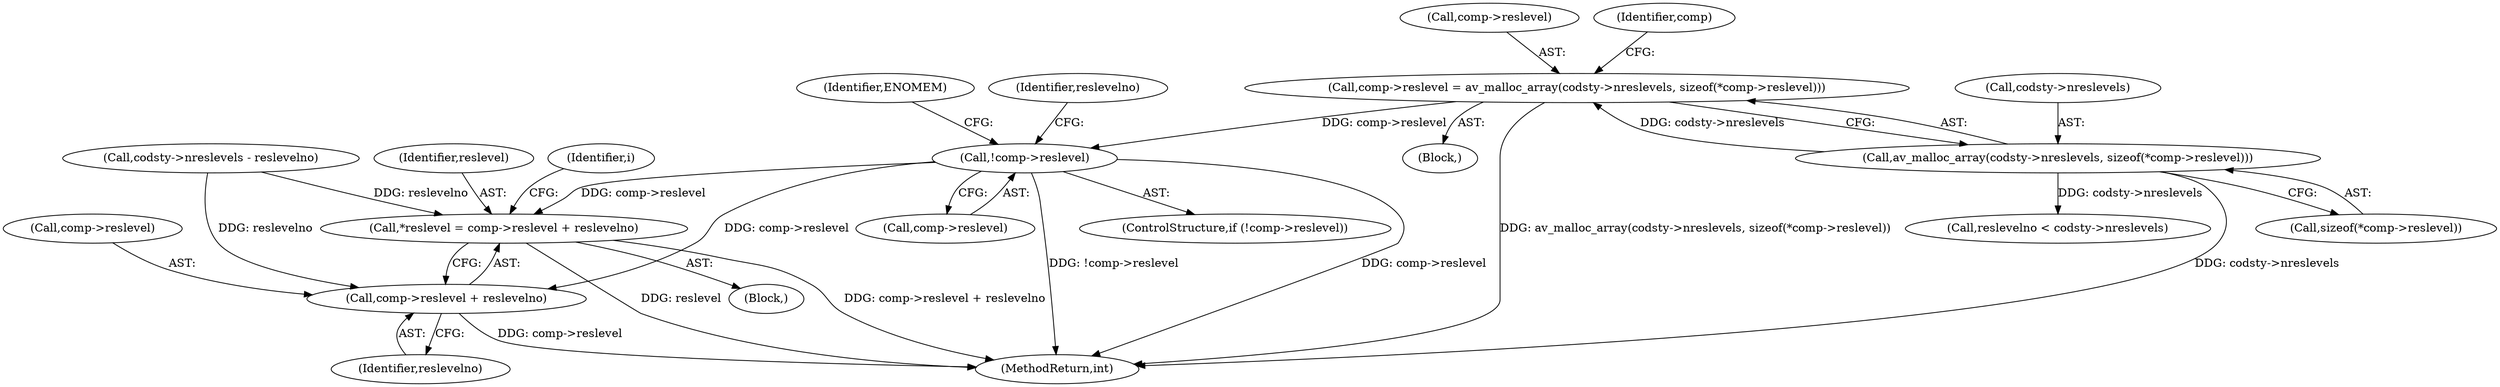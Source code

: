 digraph "0_FFmpeg_912ce9dd2080c5837285a471d750fa311e09b555_0@API" {
"1000280" [label="(Call,comp->reslevel = av_malloc_array(codsty->nreslevels, sizeof(*comp->reslevel)))"];
"1000284" [label="(Call,av_malloc_array(codsty->nreslevels, sizeof(*comp->reslevel)))"];
"1000294" [label="(Call,!comp->reslevel)"];
"1000322" [label="(Call,*reslevel = comp->reslevel + reslevelno)"];
"1000324" [label="(Call,comp->reslevel + reslevelno)"];
"1000322" [label="(Call,*reslevel = comp->reslevel + reslevelno)"];
"1000294" [label="(Call,!comp->reslevel)"];
"1000281" [label="(Call,comp->reslevel)"];
"1000296" [label="(Identifier,comp)"];
"1000305" [label="(Call,reslevelno < codsty->nreslevels)"];
"1000140" [label="(Block,)"];
"1000324" [label="(Call,comp->reslevel + reslevelno)"];
"1000303" [label="(Identifier,reslevelno)"];
"1000325" [label="(Call,comp->reslevel)"];
"1000323" [label="(Identifier,reslevel)"];
"1000284" [label="(Call,av_malloc_array(codsty->nreslevels, sizeof(*comp->reslevel)))"];
"1000280" [label="(Call,comp->reslevel = av_malloc_array(codsty->nreslevels, sizeof(*comp->reslevel)))"];
"1000312" [label="(Block,)"];
"1000285" [label="(Call,codsty->nreslevels)"];
"1000316" [label="(Call,codsty->nreslevels - reslevelno)"];
"1000328" [label="(Identifier,reslevelno)"];
"1000300" [label="(Identifier,ENOMEM)"];
"1000295" [label="(Call,comp->reslevel)"];
"1001573" [label="(MethodReturn,int)"];
"1000293" [label="(ControlStructure,if (!comp->reslevel))"];
"1000331" [label="(Identifier,i)"];
"1000288" [label="(Call,sizeof(*comp->reslevel))"];
"1000280" -> "1000140"  [label="AST: "];
"1000280" -> "1000284"  [label="CFG: "];
"1000281" -> "1000280"  [label="AST: "];
"1000284" -> "1000280"  [label="AST: "];
"1000296" -> "1000280"  [label="CFG: "];
"1000280" -> "1001573"  [label="DDG: av_malloc_array(codsty->nreslevels, sizeof(*comp->reslevel))"];
"1000284" -> "1000280"  [label="DDG: codsty->nreslevels"];
"1000280" -> "1000294"  [label="DDG: comp->reslevel"];
"1000284" -> "1000288"  [label="CFG: "];
"1000285" -> "1000284"  [label="AST: "];
"1000288" -> "1000284"  [label="AST: "];
"1000284" -> "1001573"  [label="DDG: codsty->nreslevels"];
"1000284" -> "1000305"  [label="DDG: codsty->nreslevels"];
"1000294" -> "1000293"  [label="AST: "];
"1000294" -> "1000295"  [label="CFG: "];
"1000295" -> "1000294"  [label="AST: "];
"1000300" -> "1000294"  [label="CFG: "];
"1000303" -> "1000294"  [label="CFG: "];
"1000294" -> "1001573"  [label="DDG: !comp->reslevel"];
"1000294" -> "1001573"  [label="DDG: comp->reslevel"];
"1000294" -> "1000322"  [label="DDG: comp->reslevel"];
"1000294" -> "1000324"  [label="DDG: comp->reslevel"];
"1000322" -> "1000312"  [label="AST: "];
"1000322" -> "1000324"  [label="CFG: "];
"1000323" -> "1000322"  [label="AST: "];
"1000324" -> "1000322"  [label="AST: "];
"1000331" -> "1000322"  [label="CFG: "];
"1000322" -> "1001573"  [label="DDG: comp->reslevel + reslevelno"];
"1000322" -> "1001573"  [label="DDG: reslevel"];
"1000316" -> "1000322"  [label="DDG: reslevelno"];
"1000324" -> "1000328"  [label="CFG: "];
"1000325" -> "1000324"  [label="AST: "];
"1000328" -> "1000324"  [label="AST: "];
"1000324" -> "1001573"  [label="DDG: comp->reslevel"];
"1000316" -> "1000324"  [label="DDG: reslevelno"];
}
